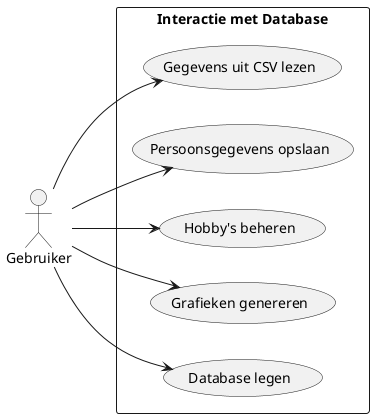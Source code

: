 @startuml  
left to right direction  
skinparam packageStyle rectangle  
  
actor Gebruiker  
rectangle "Interactie met Database" {  
  usecase "Gegevens uit CSV lezen" as UC1  
  usecase "Persoonsgegevens opslaan" as UC2  
  usecase "Hobby's beheren" as UC3  
  usecase "Grafieken genereren" as UC4  
  usecase "Database legen" as UC5  
  
  Gebruiker --> UC1  
  Gebruiker --> UC2  
  Gebruiker --> UC3  
  Gebruiker --> UC4  
  Gebruiker --> UC5  
}  
@enduml  
 
